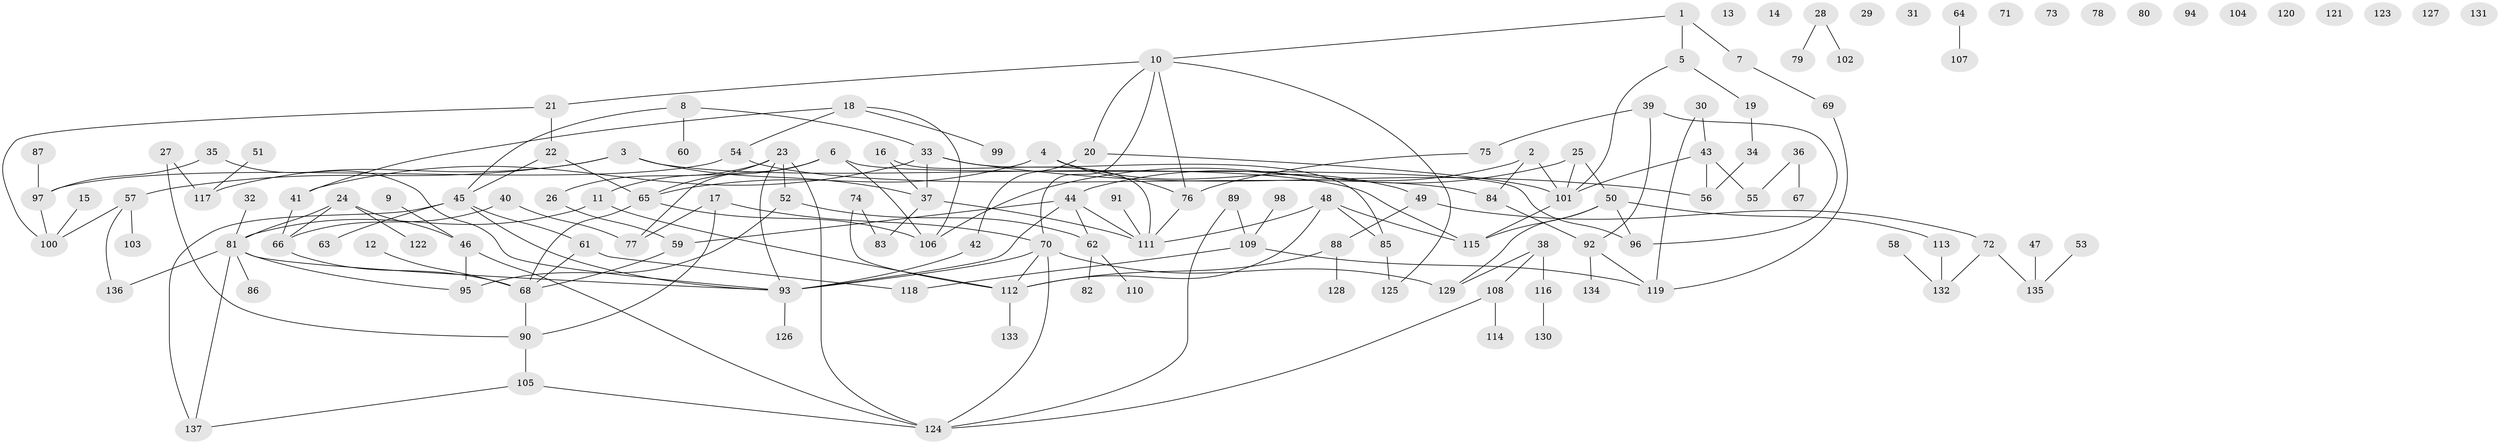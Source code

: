 // coarse degree distribution, {9: 0.024390243902439025, 12: 0.012195121951219513, 4: 0.0975609756097561, 6: 0.06097560975609756, 1: 0.2926829268292683, 7: 0.04878048780487805, 0: 0.18292682926829268, 5: 0.08536585365853659, 3: 0.08536585365853659, 8: 0.024390243902439025, 2: 0.08536585365853659}
// Generated by graph-tools (version 1.1) at 2025/16/03/04/25 18:16:38]
// undirected, 137 vertices, 174 edges
graph export_dot {
graph [start="1"]
  node [color=gray90,style=filled];
  1;
  2;
  3;
  4;
  5;
  6;
  7;
  8;
  9;
  10;
  11;
  12;
  13;
  14;
  15;
  16;
  17;
  18;
  19;
  20;
  21;
  22;
  23;
  24;
  25;
  26;
  27;
  28;
  29;
  30;
  31;
  32;
  33;
  34;
  35;
  36;
  37;
  38;
  39;
  40;
  41;
  42;
  43;
  44;
  45;
  46;
  47;
  48;
  49;
  50;
  51;
  52;
  53;
  54;
  55;
  56;
  57;
  58;
  59;
  60;
  61;
  62;
  63;
  64;
  65;
  66;
  67;
  68;
  69;
  70;
  71;
  72;
  73;
  74;
  75;
  76;
  77;
  78;
  79;
  80;
  81;
  82;
  83;
  84;
  85;
  86;
  87;
  88;
  89;
  90;
  91;
  92;
  93;
  94;
  95;
  96;
  97;
  98;
  99;
  100;
  101;
  102;
  103;
  104;
  105;
  106;
  107;
  108;
  109;
  110;
  111;
  112;
  113;
  114;
  115;
  116;
  117;
  118;
  119;
  120;
  121;
  122;
  123;
  124;
  125;
  126;
  127;
  128;
  129;
  130;
  131;
  132;
  133;
  134;
  135;
  136;
  137;
  1 -- 5;
  1 -- 7;
  1 -- 10;
  2 -- 44;
  2 -- 84;
  2 -- 101;
  3 -- 37;
  3 -- 57;
  3 -- 115;
  3 -- 117;
  4 -- 49;
  4 -- 65;
  4 -- 76;
  5 -- 19;
  5 -- 101;
  6 -- 11;
  6 -- 77;
  6 -- 96;
  6 -- 106;
  7 -- 69;
  8 -- 33;
  8 -- 45;
  8 -- 60;
  9 -- 46;
  10 -- 20;
  10 -- 21;
  10 -- 70;
  10 -- 76;
  10 -- 125;
  11 -- 81;
  11 -- 112;
  12 -- 68;
  15 -- 100;
  16 -- 37;
  16 -- 111;
  17 -- 70;
  17 -- 77;
  17 -- 90;
  18 -- 41;
  18 -- 54;
  18 -- 99;
  18 -- 106;
  19 -- 34;
  20 -- 42;
  20 -- 101;
  21 -- 22;
  21 -- 100;
  22 -- 45;
  22 -- 65;
  23 -- 26;
  23 -- 52;
  23 -- 65;
  23 -- 93;
  23 -- 124;
  24 -- 46;
  24 -- 66;
  24 -- 81;
  24 -- 122;
  25 -- 50;
  25 -- 101;
  25 -- 106;
  26 -- 59;
  27 -- 90;
  27 -- 117;
  28 -- 79;
  28 -- 102;
  30 -- 43;
  30 -- 119;
  32 -- 81;
  33 -- 37;
  33 -- 41;
  33 -- 56;
  33 -- 85;
  34 -- 56;
  35 -- 93;
  35 -- 97;
  36 -- 55;
  36 -- 67;
  37 -- 83;
  37 -- 111;
  38 -- 108;
  38 -- 116;
  38 -- 129;
  39 -- 75;
  39 -- 92;
  39 -- 96;
  40 -- 66;
  40 -- 77;
  41 -- 66;
  42 -- 93;
  43 -- 55;
  43 -- 56;
  43 -- 101;
  44 -- 59;
  44 -- 62;
  44 -- 93;
  44 -- 111;
  45 -- 61;
  45 -- 63;
  45 -- 93;
  45 -- 137;
  46 -- 95;
  46 -- 124;
  47 -- 135;
  48 -- 85;
  48 -- 111;
  48 -- 112;
  48 -- 115;
  49 -- 72;
  49 -- 88;
  50 -- 96;
  50 -- 113;
  50 -- 115;
  50 -- 129;
  51 -- 117;
  52 -- 62;
  52 -- 95;
  53 -- 135;
  54 -- 84;
  54 -- 97;
  57 -- 100;
  57 -- 103;
  57 -- 136;
  58 -- 132;
  59 -- 68;
  61 -- 68;
  61 -- 118;
  62 -- 82;
  62 -- 110;
  64 -- 107;
  65 -- 68;
  65 -- 106;
  66 -- 68;
  68 -- 90;
  69 -- 119;
  70 -- 93;
  70 -- 112;
  70 -- 124;
  70 -- 129;
  72 -- 132;
  72 -- 135;
  74 -- 83;
  74 -- 112;
  75 -- 76;
  76 -- 111;
  81 -- 86;
  81 -- 93;
  81 -- 95;
  81 -- 136;
  81 -- 137;
  84 -- 92;
  85 -- 125;
  87 -- 97;
  88 -- 112;
  88 -- 128;
  89 -- 109;
  89 -- 124;
  90 -- 105;
  91 -- 111;
  92 -- 119;
  92 -- 134;
  93 -- 126;
  97 -- 100;
  98 -- 109;
  101 -- 115;
  105 -- 124;
  105 -- 137;
  108 -- 114;
  108 -- 124;
  109 -- 118;
  109 -- 119;
  112 -- 133;
  113 -- 132;
  116 -- 130;
}
